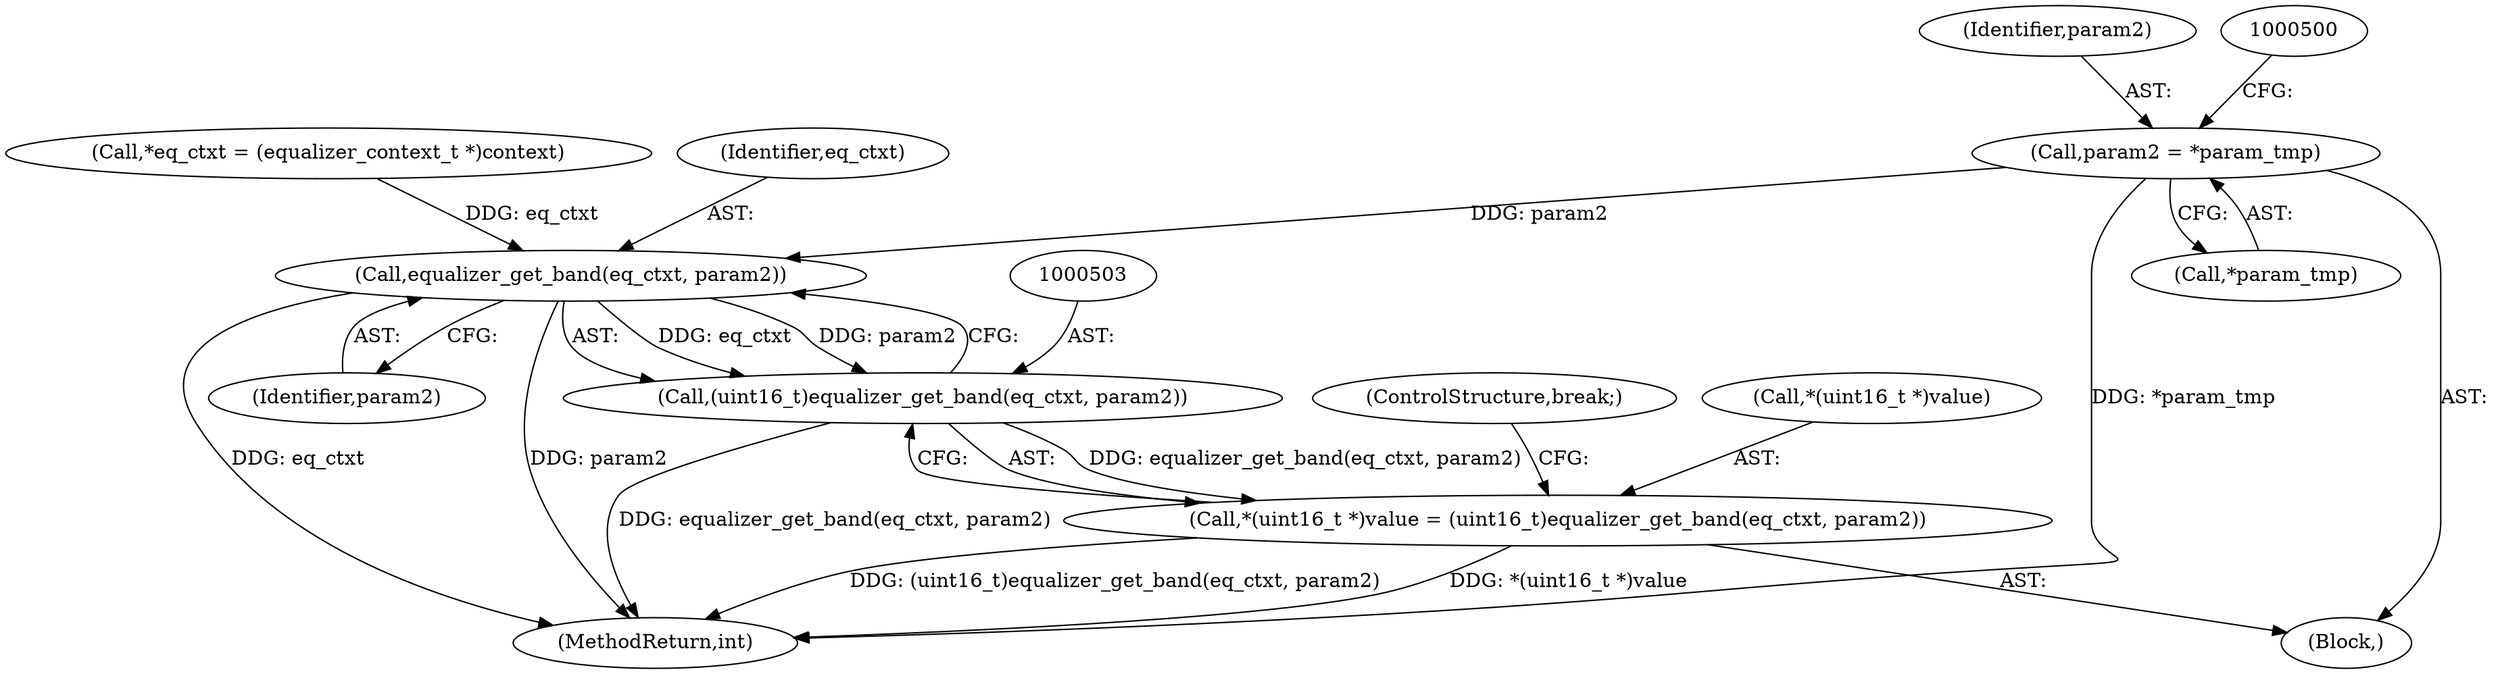digraph "0_Android_d72ea85c78a1a68bf99fd5804ad9784b4102fe57@pointer" {
"1000493" [label="(Call,param2 = *param_tmp)"];
"1000504" [label="(Call,equalizer_get_band(eq_ctxt, param2))"];
"1000502" [label="(Call,(uint16_t)equalizer_get_band(eq_ctxt, param2))"];
"1000497" [label="(Call,*(uint16_t *)value = (uint16_t)equalizer_get_band(eq_ctxt, param2))"];
"1000507" [label="(ControlStructure,break;)"];
"1000502" [label="(Call,(uint16_t)equalizer_get_band(eq_ctxt, param2))"];
"1000498" [label="(Call,*(uint16_t *)value)"];
"1000495" [label="(Call,*param_tmp)"];
"1000504" [label="(Call,equalizer_get_band(eq_ctxt, param2))"];
"1000497" [label="(Call,*(uint16_t *)value = (uint16_t)equalizer_get_band(eq_ctxt, param2))"];
"1000506" [label="(Identifier,param2)"];
"1000318" [label="(Block,)"];
"1000494" [label="(Identifier,param2)"];
"1000493" [label="(Call,param2 = *param_tmp)"];
"1000651" [label="(MethodReturn,int)"];
"1000106" [label="(Call,*eq_ctxt = (equalizer_context_t *)context)"];
"1000505" [label="(Identifier,eq_ctxt)"];
"1000493" -> "1000318"  [label="AST: "];
"1000493" -> "1000495"  [label="CFG: "];
"1000494" -> "1000493"  [label="AST: "];
"1000495" -> "1000493"  [label="AST: "];
"1000500" -> "1000493"  [label="CFG: "];
"1000493" -> "1000651"  [label="DDG: *param_tmp"];
"1000493" -> "1000504"  [label="DDG: param2"];
"1000504" -> "1000502"  [label="AST: "];
"1000504" -> "1000506"  [label="CFG: "];
"1000505" -> "1000504"  [label="AST: "];
"1000506" -> "1000504"  [label="AST: "];
"1000502" -> "1000504"  [label="CFG: "];
"1000504" -> "1000651"  [label="DDG: param2"];
"1000504" -> "1000651"  [label="DDG: eq_ctxt"];
"1000504" -> "1000502"  [label="DDG: eq_ctxt"];
"1000504" -> "1000502"  [label="DDG: param2"];
"1000106" -> "1000504"  [label="DDG: eq_ctxt"];
"1000502" -> "1000497"  [label="AST: "];
"1000503" -> "1000502"  [label="AST: "];
"1000497" -> "1000502"  [label="CFG: "];
"1000502" -> "1000651"  [label="DDG: equalizer_get_band(eq_ctxt, param2)"];
"1000502" -> "1000497"  [label="DDG: equalizer_get_band(eq_ctxt, param2)"];
"1000497" -> "1000318"  [label="AST: "];
"1000498" -> "1000497"  [label="AST: "];
"1000507" -> "1000497"  [label="CFG: "];
"1000497" -> "1000651"  [label="DDG: *(uint16_t *)value"];
"1000497" -> "1000651"  [label="DDG: (uint16_t)equalizer_get_band(eq_ctxt, param2)"];
}
